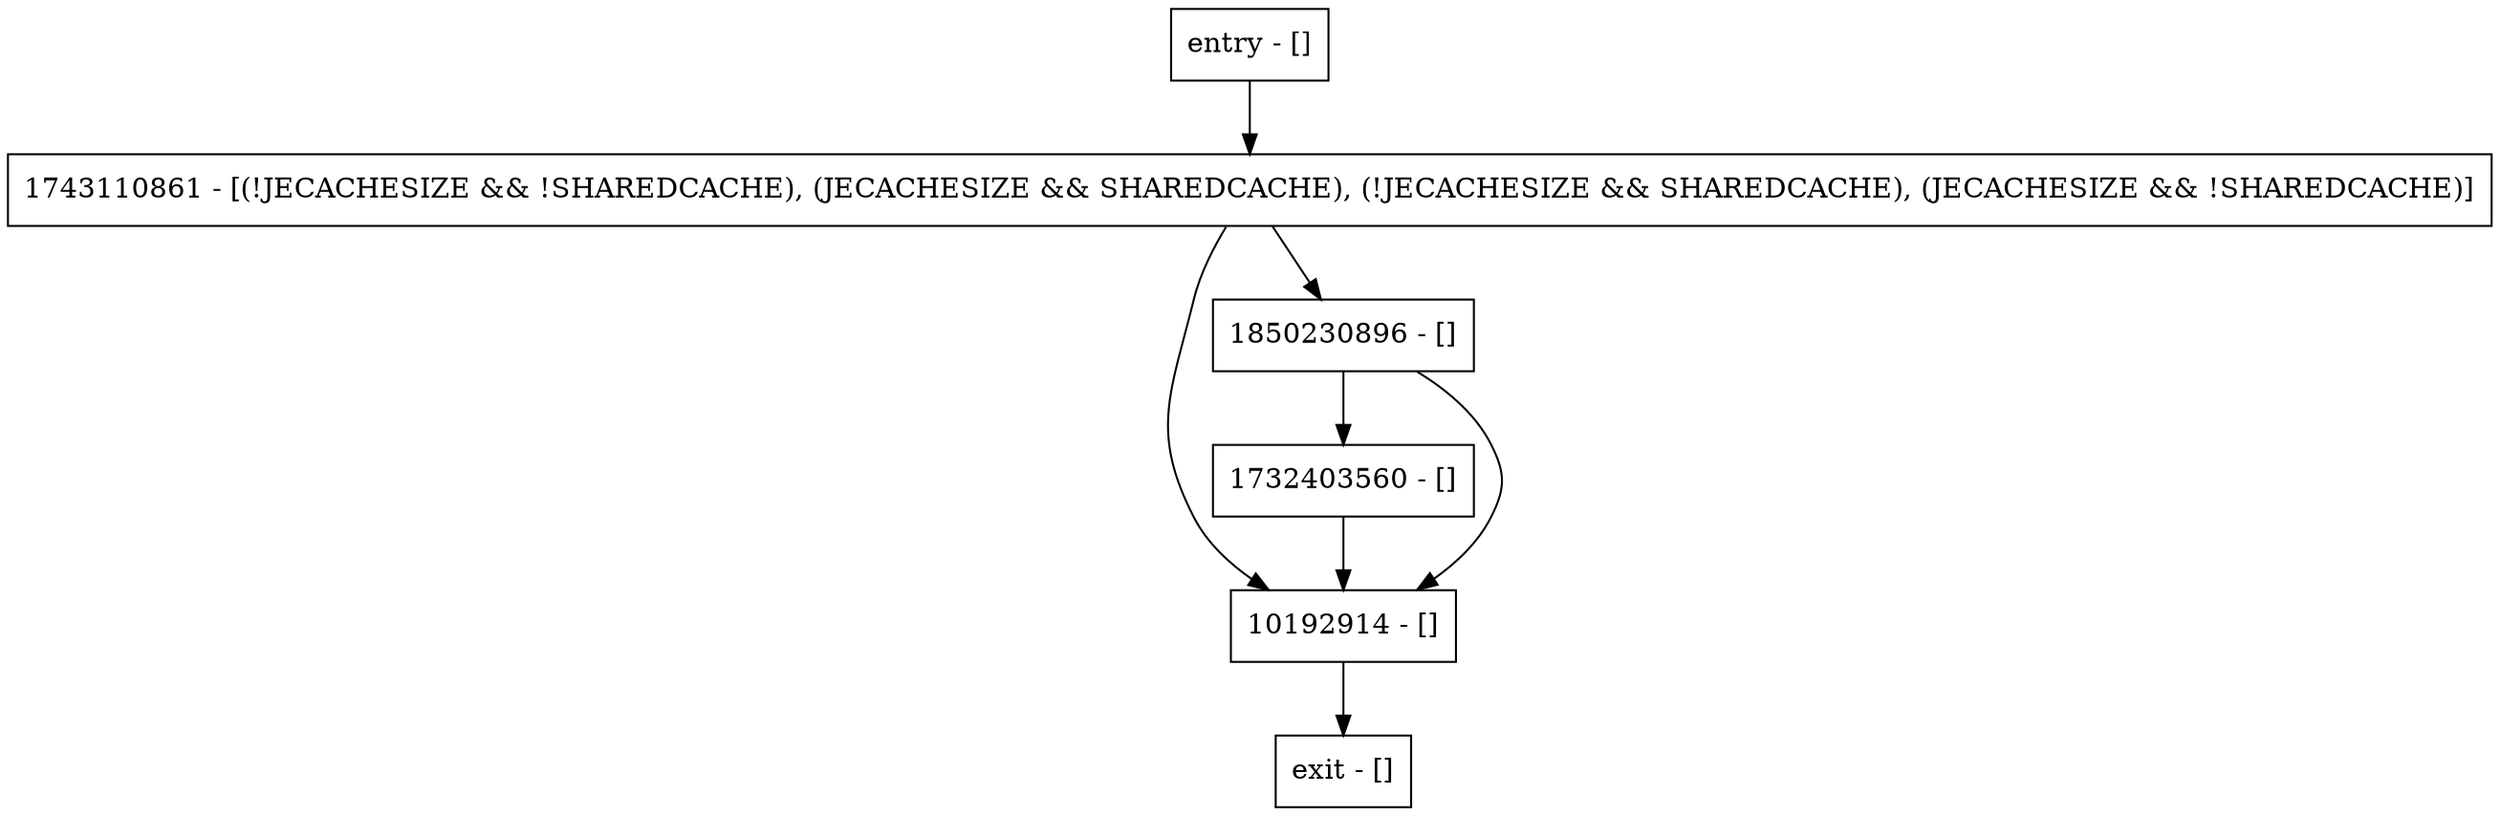 digraph doDaemonEviction {
node [shape=record];
entry [label="entry - []"];
exit [label="exit - []"];
1732403560 [label="1732403560 - []"];
1743110861 [label="1743110861 - [(!JECACHESIZE && !SHAREDCACHE), (JECACHESIZE && SHAREDCACHE), (!JECACHESIZE && SHAREDCACHE), (JECACHESIZE && !SHAREDCACHE)]"];
10192914 [label="10192914 - []"];
1850230896 [label="1850230896 - []"];
entry;
exit;
entry -> 1743110861;
1732403560 -> 10192914;
1743110861 -> 10192914;
1743110861 -> 1850230896;
10192914 -> exit;
1850230896 -> 1732403560;
1850230896 -> 10192914;
}
